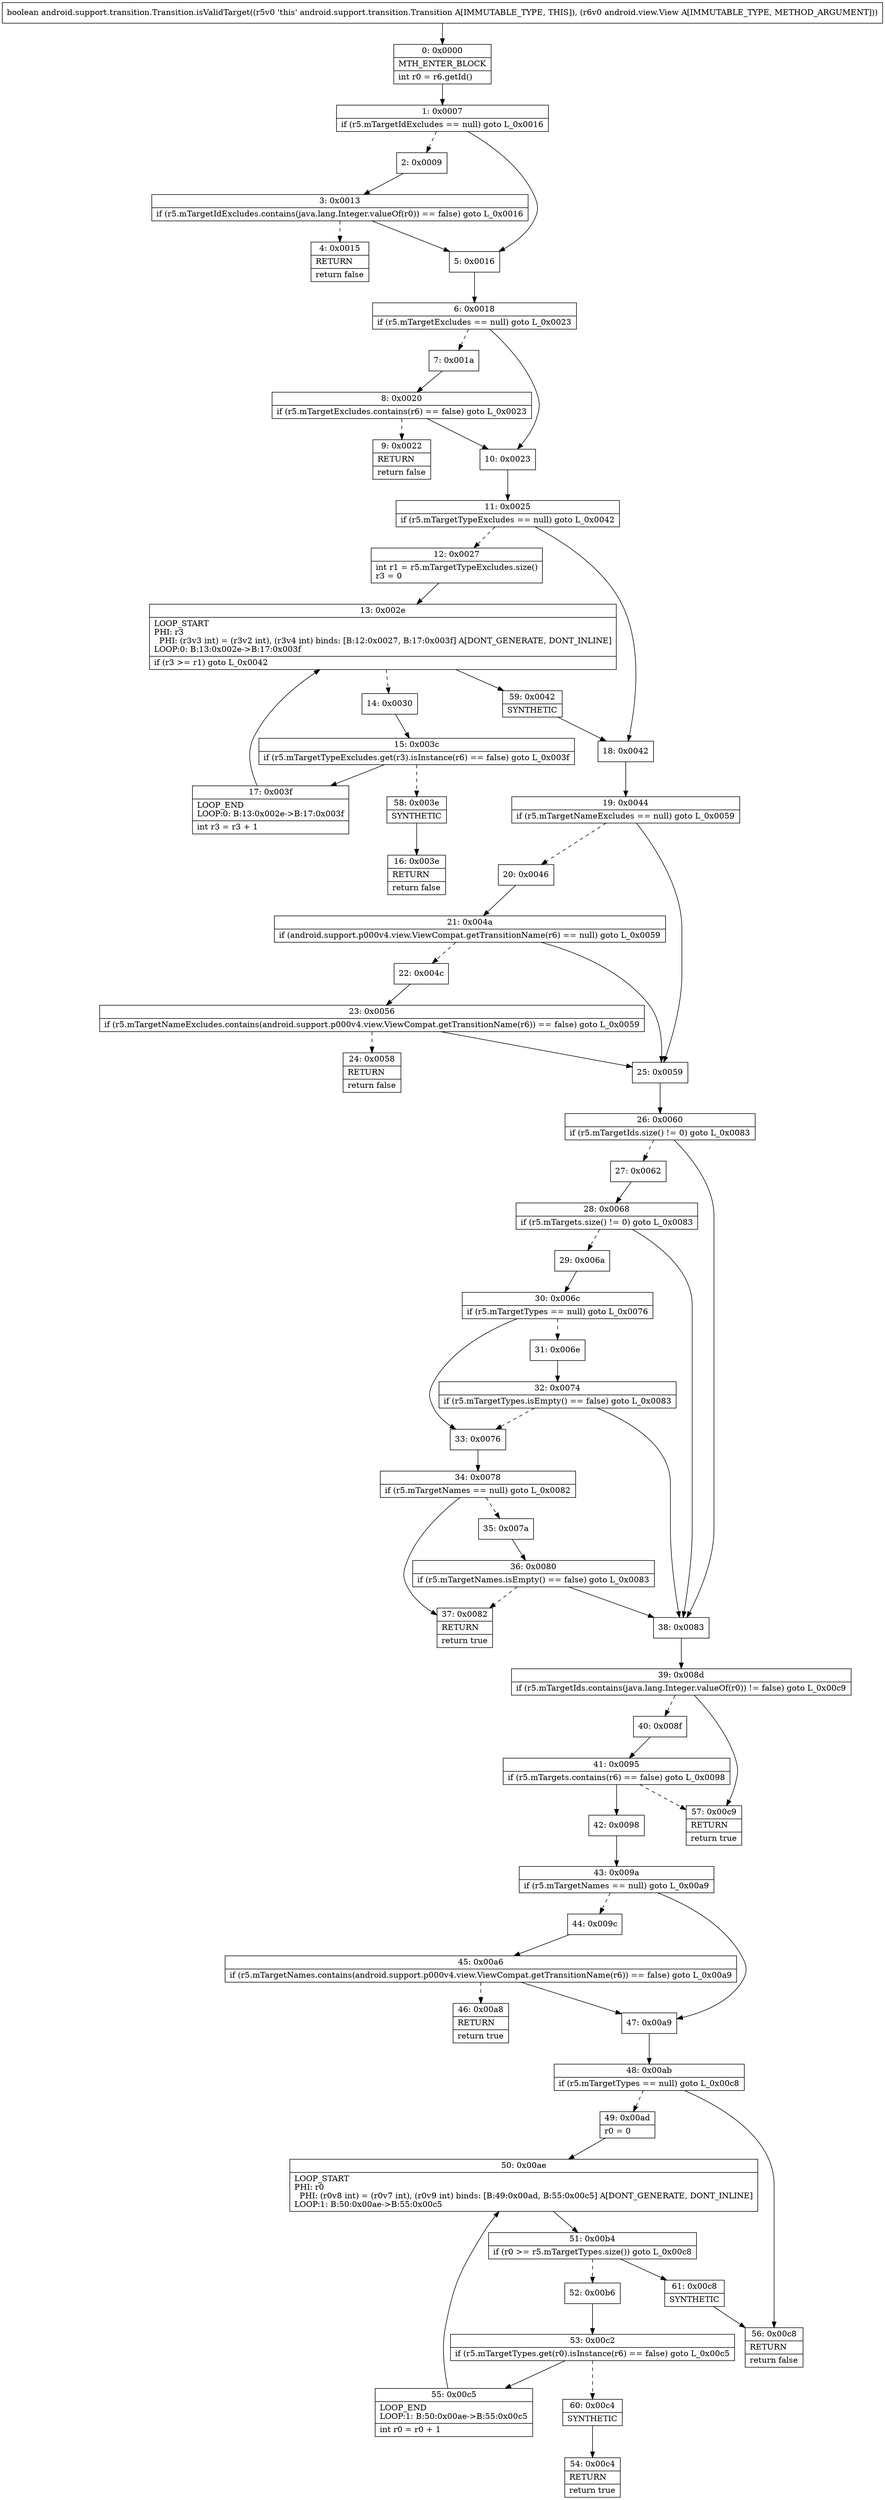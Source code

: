 digraph "CFG forandroid.support.transition.Transition.isValidTarget(Landroid\/view\/View;)Z" {
Node_0 [shape=record,label="{0\:\ 0x0000|MTH_ENTER_BLOCK\l|int r0 = r6.getId()\l}"];
Node_1 [shape=record,label="{1\:\ 0x0007|if (r5.mTargetIdExcludes == null) goto L_0x0016\l}"];
Node_2 [shape=record,label="{2\:\ 0x0009}"];
Node_3 [shape=record,label="{3\:\ 0x0013|if (r5.mTargetIdExcludes.contains(java.lang.Integer.valueOf(r0)) == false) goto L_0x0016\l}"];
Node_4 [shape=record,label="{4\:\ 0x0015|RETURN\l|return false\l}"];
Node_5 [shape=record,label="{5\:\ 0x0016}"];
Node_6 [shape=record,label="{6\:\ 0x0018|if (r5.mTargetExcludes == null) goto L_0x0023\l}"];
Node_7 [shape=record,label="{7\:\ 0x001a}"];
Node_8 [shape=record,label="{8\:\ 0x0020|if (r5.mTargetExcludes.contains(r6) == false) goto L_0x0023\l}"];
Node_9 [shape=record,label="{9\:\ 0x0022|RETURN\l|return false\l}"];
Node_10 [shape=record,label="{10\:\ 0x0023}"];
Node_11 [shape=record,label="{11\:\ 0x0025|if (r5.mTargetTypeExcludes == null) goto L_0x0042\l}"];
Node_12 [shape=record,label="{12\:\ 0x0027|int r1 = r5.mTargetTypeExcludes.size()\lr3 = 0\l}"];
Node_13 [shape=record,label="{13\:\ 0x002e|LOOP_START\lPHI: r3 \l  PHI: (r3v3 int) = (r3v2 int), (r3v4 int) binds: [B:12:0x0027, B:17:0x003f] A[DONT_GENERATE, DONT_INLINE]\lLOOP:0: B:13:0x002e\-\>B:17:0x003f\l|if (r3 \>= r1) goto L_0x0042\l}"];
Node_14 [shape=record,label="{14\:\ 0x0030}"];
Node_15 [shape=record,label="{15\:\ 0x003c|if (r5.mTargetTypeExcludes.get(r3).isInstance(r6) == false) goto L_0x003f\l}"];
Node_16 [shape=record,label="{16\:\ 0x003e|RETURN\l|return false\l}"];
Node_17 [shape=record,label="{17\:\ 0x003f|LOOP_END\lLOOP:0: B:13:0x002e\-\>B:17:0x003f\l|int r3 = r3 + 1\l}"];
Node_18 [shape=record,label="{18\:\ 0x0042}"];
Node_19 [shape=record,label="{19\:\ 0x0044|if (r5.mTargetNameExcludes == null) goto L_0x0059\l}"];
Node_20 [shape=record,label="{20\:\ 0x0046}"];
Node_21 [shape=record,label="{21\:\ 0x004a|if (android.support.p000v4.view.ViewCompat.getTransitionName(r6) == null) goto L_0x0059\l}"];
Node_22 [shape=record,label="{22\:\ 0x004c}"];
Node_23 [shape=record,label="{23\:\ 0x0056|if (r5.mTargetNameExcludes.contains(android.support.p000v4.view.ViewCompat.getTransitionName(r6)) == false) goto L_0x0059\l}"];
Node_24 [shape=record,label="{24\:\ 0x0058|RETURN\l|return false\l}"];
Node_25 [shape=record,label="{25\:\ 0x0059}"];
Node_26 [shape=record,label="{26\:\ 0x0060|if (r5.mTargetIds.size() != 0) goto L_0x0083\l}"];
Node_27 [shape=record,label="{27\:\ 0x0062}"];
Node_28 [shape=record,label="{28\:\ 0x0068|if (r5.mTargets.size() != 0) goto L_0x0083\l}"];
Node_29 [shape=record,label="{29\:\ 0x006a}"];
Node_30 [shape=record,label="{30\:\ 0x006c|if (r5.mTargetTypes == null) goto L_0x0076\l}"];
Node_31 [shape=record,label="{31\:\ 0x006e}"];
Node_32 [shape=record,label="{32\:\ 0x0074|if (r5.mTargetTypes.isEmpty() == false) goto L_0x0083\l}"];
Node_33 [shape=record,label="{33\:\ 0x0076}"];
Node_34 [shape=record,label="{34\:\ 0x0078|if (r5.mTargetNames == null) goto L_0x0082\l}"];
Node_35 [shape=record,label="{35\:\ 0x007a}"];
Node_36 [shape=record,label="{36\:\ 0x0080|if (r5.mTargetNames.isEmpty() == false) goto L_0x0083\l}"];
Node_37 [shape=record,label="{37\:\ 0x0082|RETURN\l|return true\l}"];
Node_38 [shape=record,label="{38\:\ 0x0083}"];
Node_39 [shape=record,label="{39\:\ 0x008d|if (r5.mTargetIds.contains(java.lang.Integer.valueOf(r0)) != false) goto L_0x00c9\l}"];
Node_40 [shape=record,label="{40\:\ 0x008f}"];
Node_41 [shape=record,label="{41\:\ 0x0095|if (r5.mTargets.contains(r6) == false) goto L_0x0098\l}"];
Node_42 [shape=record,label="{42\:\ 0x0098}"];
Node_43 [shape=record,label="{43\:\ 0x009a|if (r5.mTargetNames == null) goto L_0x00a9\l}"];
Node_44 [shape=record,label="{44\:\ 0x009c}"];
Node_45 [shape=record,label="{45\:\ 0x00a6|if (r5.mTargetNames.contains(android.support.p000v4.view.ViewCompat.getTransitionName(r6)) == false) goto L_0x00a9\l}"];
Node_46 [shape=record,label="{46\:\ 0x00a8|RETURN\l|return true\l}"];
Node_47 [shape=record,label="{47\:\ 0x00a9}"];
Node_48 [shape=record,label="{48\:\ 0x00ab|if (r5.mTargetTypes == null) goto L_0x00c8\l}"];
Node_49 [shape=record,label="{49\:\ 0x00ad|r0 = 0\l}"];
Node_50 [shape=record,label="{50\:\ 0x00ae|LOOP_START\lPHI: r0 \l  PHI: (r0v8 int) = (r0v7 int), (r0v9 int) binds: [B:49:0x00ad, B:55:0x00c5] A[DONT_GENERATE, DONT_INLINE]\lLOOP:1: B:50:0x00ae\-\>B:55:0x00c5\l}"];
Node_51 [shape=record,label="{51\:\ 0x00b4|if (r0 \>= r5.mTargetTypes.size()) goto L_0x00c8\l}"];
Node_52 [shape=record,label="{52\:\ 0x00b6}"];
Node_53 [shape=record,label="{53\:\ 0x00c2|if (r5.mTargetTypes.get(r0).isInstance(r6) == false) goto L_0x00c5\l}"];
Node_54 [shape=record,label="{54\:\ 0x00c4|RETURN\l|return true\l}"];
Node_55 [shape=record,label="{55\:\ 0x00c5|LOOP_END\lLOOP:1: B:50:0x00ae\-\>B:55:0x00c5\l|int r0 = r0 + 1\l}"];
Node_56 [shape=record,label="{56\:\ 0x00c8|RETURN\l|return false\l}"];
Node_57 [shape=record,label="{57\:\ 0x00c9|RETURN\l|return true\l}"];
Node_58 [shape=record,label="{58\:\ 0x003e|SYNTHETIC\l}"];
Node_59 [shape=record,label="{59\:\ 0x0042|SYNTHETIC\l}"];
Node_60 [shape=record,label="{60\:\ 0x00c4|SYNTHETIC\l}"];
Node_61 [shape=record,label="{61\:\ 0x00c8|SYNTHETIC\l}"];
MethodNode[shape=record,label="{boolean android.support.transition.Transition.isValidTarget((r5v0 'this' android.support.transition.Transition A[IMMUTABLE_TYPE, THIS]), (r6v0 android.view.View A[IMMUTABLE_TYPE, METHOD_ARGUMENT])) }"];
MethodNode -> Node_0;
Node_0 -> Node_1;
Node_1 -> Node_2[style=dashed];
Node_1 -> Node_5;
Node_2 -> Node_3;
Node_3 -> Node_4[style=dashed];
Node_3 -> Node_5;
Node_5 -> Node_6;
Node_6 -> Node_7[style=dashed];
Node_6 -> Node_10;
Node_7 -> Node_8;
Node_8 -> Node_9[style=dashed];
Node_8 -> Node_10;
Node_10 -> Node_11;
Node_11 -> Node_12[style=dashed];
Node_11 -> Node_18;
Node_12 -> Node_13;
Node_13 -> Node_14[style=dashed];
Node_13 -> Node_59;
Node_14 -> Node_15;
Node_15 -> Node_17;
Node_15 -> Node_58[style=dashed];
Node_17 -> Node_13;
Node_18 -> Node_19;
Node_19 -> Node_20[style=dashed];
Node_19 -> Node_25;
Node_20 -> Node_21;
Node_21 -> Node_22[style=dashed];
Node_21 -> Node_25;
Node_22 -> Node_23;
Node_23 -> Node_24[style=dashed];
Node_23 -> Node_25;
Node_25 -> Node_26;
Node_26 -> Node_27[style=dashed];
Node_26 -> Node_38;
Node_27 -> Node_28;
Node_28 -> Node_29[style=dashed];
Node_28 -> Node_38;
Node_29 -> Node_30;
Node_30 -> Node_31[style=dashed];
Node_30 -> Node_33;
Node_31 -> Node_32;
Node_32 -> Node_33[style=dashed];
Node_32 -> Node_38;
Node_33 -> Node_34;
Node_34 -> Node_35[style=dashed];
Node_34 -> Node_37;
Node_35 -> Node_36;
Node_36 -> Node_37[style=dashed];
Node_36 -> Node_38;
Node_38 -> Node_39;
Node_39 -> Node_40[style=dashed];
Node_39 -> Node_57;
Node_40 -> Node_41;
Node_41 -> Node_42;
Node_41 -> Node_57[style=dashed];
Node_42 -> Node_43;
Node_43 -> Node_44[style=dashed];
Node_43 -> Node_47;
Node_44 -> Node_45;
Node_45 -> Node_46[style=dashed];
Node_45 -> Node_47;
Node_47 -> Node_48;
Node_48 -> Node_49[style=dashed];
Node_48 -> Node_56;
Node_49 -> Node_50;
Node_50 -> Node_51;
Node_51 -> Node_52[style=dashed];
Node_51 -> Node_61;
Node_52 -> Node_53;
Node_53 -> Node_55;
Node_53 -> Node_60[style=dashed];
Node_55 -> Node_50;
Node_58 -> Node_16;
Node_59 -> Node_18;
Node_60 -> Node_54;
Node_61 -> Node_56;
}


